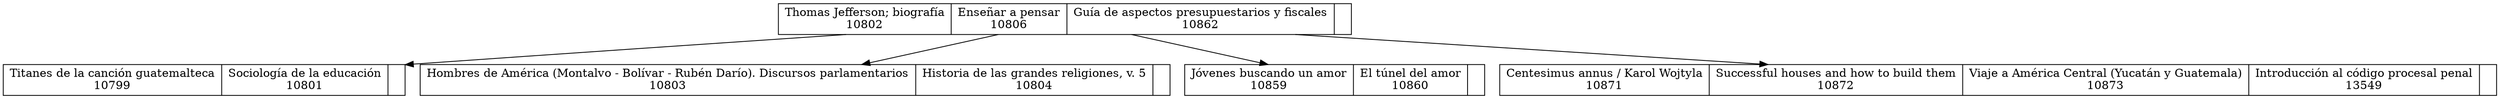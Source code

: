 digraph G {
 node [shape = record,height=.1];10802->10799;
10802->10803;
10802->10859;
10802->10871;
10802[label = "<f0>Thomas Jefferson; biografía\n10802|<f1>Enseñar a pensar\n10806|<f2>Guía de aspectos presupuestarios y fiscales\n10862|"];
10799[label = "<f0>Titanes de la canción guatemalteca\n10799|<f1>Sociología de la educación\n10801|"];
10803[label = "<f0>Hombres de América (Montalvo - Bolívar - Rubén Darío). Discursos parlamentarios\n10803|<f1>Historia de las grandes religiones, v. 5\n10804|"];
10859[label = "<f0>Jóvenes buscando un amor\n10859|<f1>El túnel del amor\n10860|"];
10871[label = "<f0>Centesimus annus / Karol Wojtyla\n10871|<f1>Successful houses and how to build them\n10872|<f2>Viaje a América Central (Yucatán y Guatemala)\n10873|<f3>Introducción al código procesal penal\n13549|"];
}